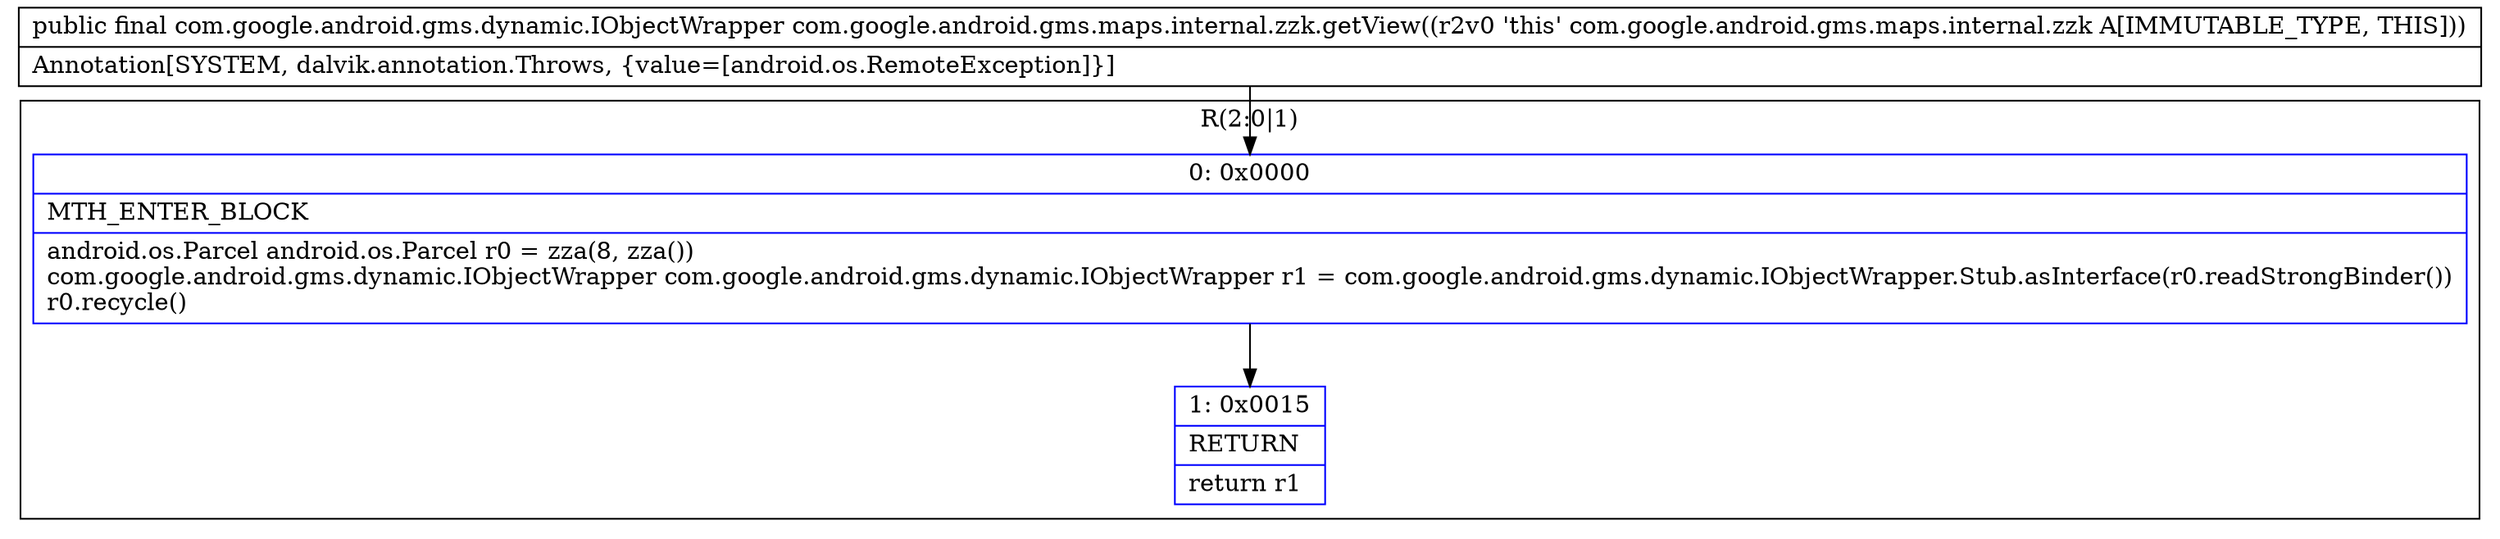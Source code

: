 digraph "CFG forcom.google.android.gms.maps.internal.zzk.getView()Lcom\/google\/android\/gms\/dynamic\/IObjectWrapper;" {
subgraph cluster_Region_1437344777 {
label = "R(2:0|1)";
node [shape=record,color=blue];
Node_0 [shape=record,label="{0\:\ 0x0000|MTH_ENTER_BLOCK\l|android.os.Parcel android.os.Parcel r0 = zza(8, zza())\lcom.google.android.gms.dynamic.IObjectWrapper com.google.android.gms.dynamic.IObjectWrapper r1 = com.google.android.gms.dynamic.IObjectWrapper.Stub.asInterface(r0.readStrongBinder())\lr0.recycle()\l}"];
Node_1 [shape=record,label="{1\:\ 0x0015|RETURN\l|return r1\l}"];
}
MethodNode[shape=record,label="{public final com.google.android.gms.dynamic.IObjectWrapper com.google.android.gms.maps.internal.zzk.getView((r2v0 'this' com.google.android.gms.maps.internal.zzk A[IMMUTABLE_TYPE, THIS]))  | Annotation[SYSTEM, dalvik.annotation.Throws, \{value=[android.os.RemoteException]\}]\l}"];
MethodNode -> Node_0;
Node_0 -> Node_1;
}

